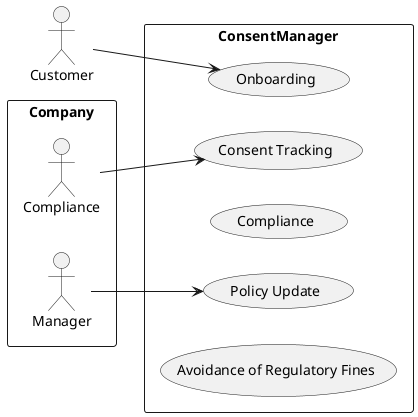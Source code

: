 @startuml usecase
left to right direction
skinparam packageStyle rect

actor Customer as user

package Company {
    actor Compliance as c
    actor Manager as admin
}

rectangle "ConsentManager" {
  usecase "Onboarding" as onboarding
  usecase "Policy Update" as update
  usecase "Compliance" as comliance
  usecase "Consent Tracking" as tracking
  usecase "Avoidance of Regulatory Fines" as avoidance
}

user --> onboarding
admin --> update
c --> tracking
@enduml